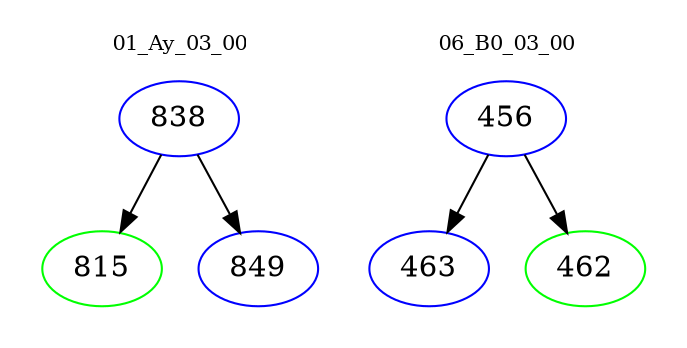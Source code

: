 digraph{
subgraph cluster_0 {
color = white
label = "01_Ay_03_00";
fontsize=10;
T0_838 [label="838", color="blue"]
T0_838 -> T0_815 [color="black"]
T0_815 [label="815", color="green"]
T0_838 -> T0_849 [color="black"]
T0_849 [label="849", color="blue"]
}
subgraph cluster_1 {
color = white
label = "06_B0_03_00";
fontsize=10;
T1_456 [label="456", color="blue"]
T1_456 -> T1_463 [color="black"]
T1_463 [label="463", color="blue"]
T1_456 -> T1_462 [color="black"]
T1_462 [label="462", color="green"]
}
}
